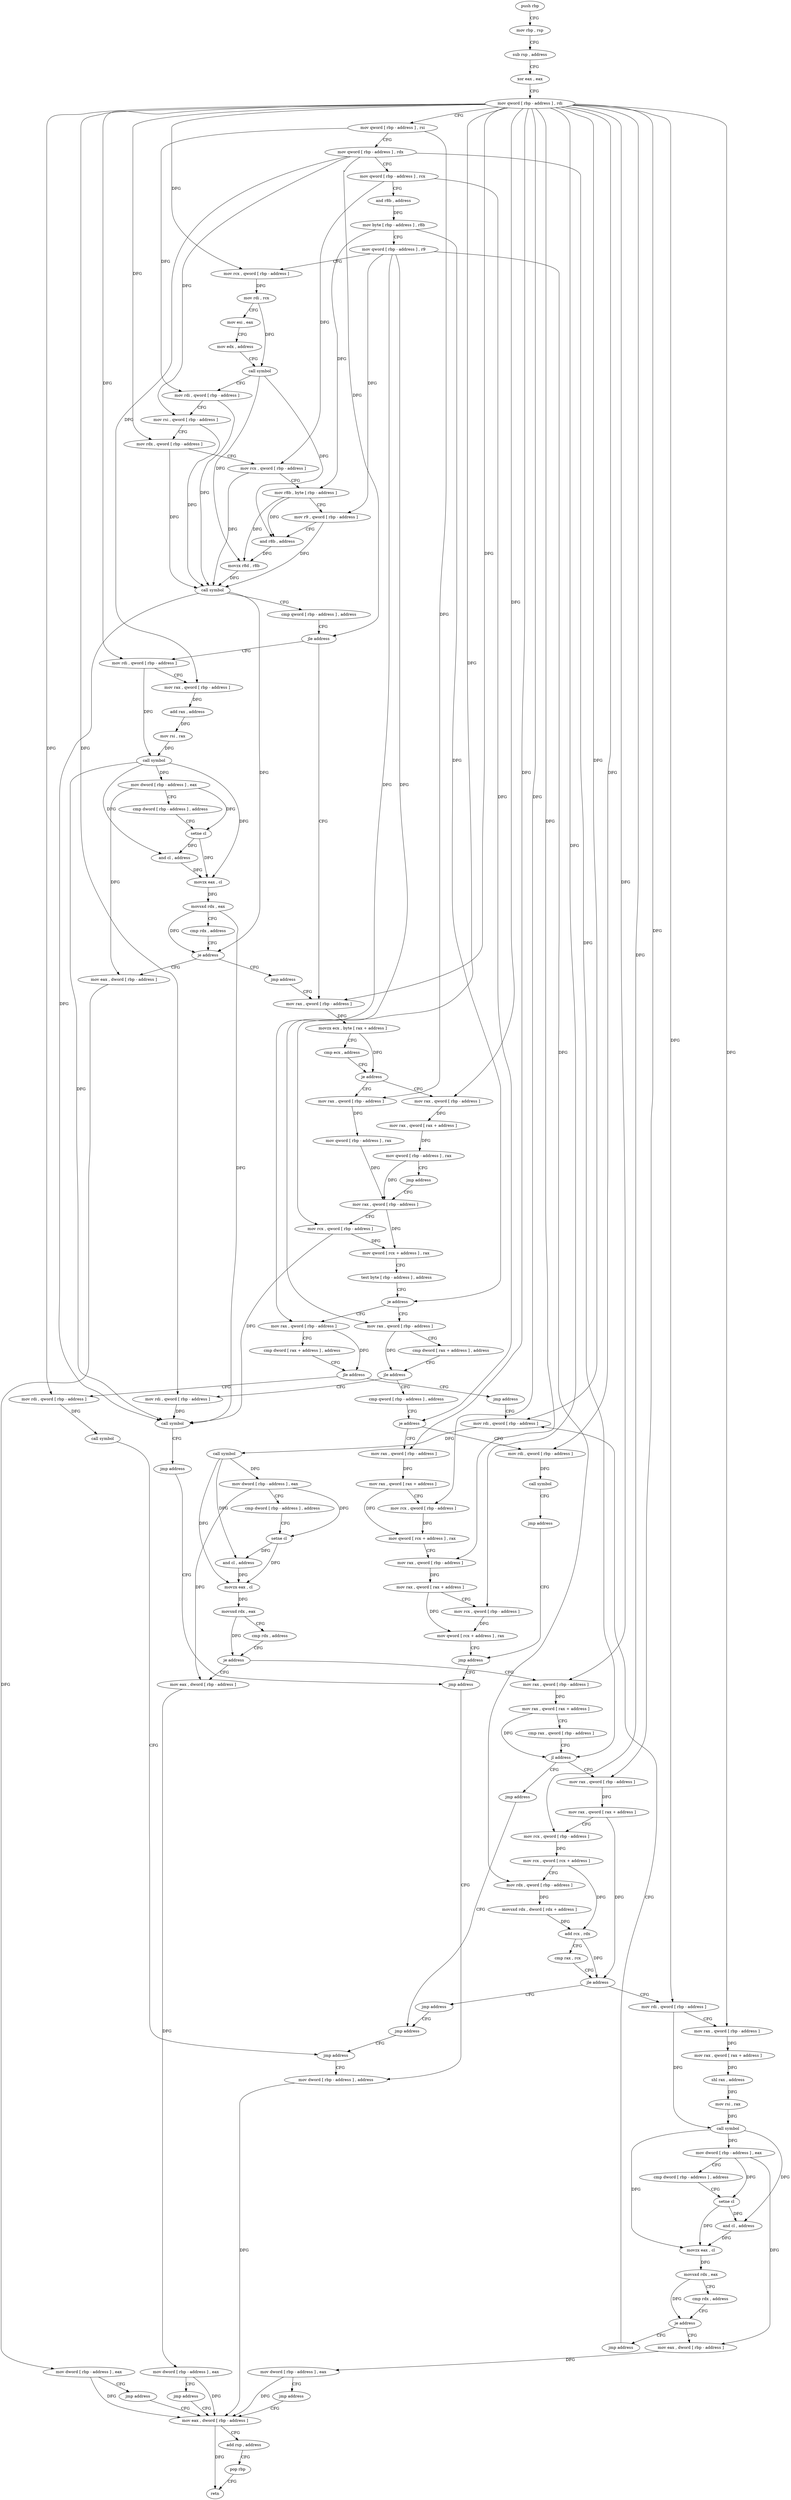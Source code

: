 digraph "func" {
"401408" [label = "push rbp" ]
"401409" [label = "mov rbp , rsp" ]
"401412" [label = "sub rsp , address" ]
"401416" [label = "xor eax , eax" ]
"401418" [label = "mov qword [ rbp - address ] , rdi" ]
"401422" [label = "mov qword [ rbp - address ] , rsi" ]
"401426" [label = "mov qword [ rbp - address ] , rdx" ]
"401430" [label = "mov qword [ rbp - address ] , rcx" ]
"401434" [label = "and r8b , address" ]
"401438" [label = "mov byte [ rbp - address ] , r8b" ]
"401442" [label = "mov qword [ rbp - address ] , r9" ]
"401446" [label = "mov rcx , qword [ rbp - address ]" ]
"401450" [label = "mov rdi , rcx" ]
"401453" [label = "mov esi , eax" ]
"401455" [label = "mov edx , address" ]
"401460" [label = "call symbol" ]
"401465" [label = "mov rdi , qword [ rbp - address ]" ]
"401469" [label = "mov rsi , qword [ rbp - address ]" ]
"401473" [label = "mov rdx , qword [ rbp - address ]" ]
"401477" [label = "mov rcx , qword [ rbp - address ]" ]
"401481" [label = "mov r8b , byte [ rbp - address ]" ]
"401485" [label = "mov r9 , qword [ rbp - address ]" ]
"401489" [label = "and r8b , address" ]
"401493" [label = "movzx r8d , r8b" ]
"401497" [label = "call symbol" ]
"401502" [label = "cmp qword [ rbp - address ] , address" ]
"401507" [label = "jle address" ]
"401580" [label = "mov rax , qword [ rbp - address ]" ]
"401513" [label = "mov rdi , qword [ rbp - address ]" ]
"401584" [label = "movzx ecx , byte [ rax + address ]" ]
"401591" [label = "cmp ecx , address" ]
"401594" [label = "je address" ]
"401617" [label = "mov rax , qword [ rbp - address ]" ]
"401600" [label = "mov rax , qword [ rbp - address ]" ]
"401517" [label = "mov rax , qword [ rbp - address ]" ]
"401521" [label = "add rax , address" ]
"401527" [label = "mov rsi , rax" ]
"401530" [label = "call symbol" ]
"401535" [label = "mov dword [ rbp - address ] , eax" ]
"401538" [label = "cmp dword [ rbp - address ] , address" ]
"401542" [label = "setne cl" ]
"401545" [label = "and cl , address" ]
"401548" [label = "movzx eax , cl" ]
"401551" [label = "movsxd rdx , eax" ]
"401554" [label = "cmp rdx , address" ]
"401558" [label = "je address" ]
"401575" [label = "jmp address" ]
"401564" [label = "mov eax , dword [ rbp - address ]" ]
"401621" [label = "mov qword [ rbp - address ] , rax" ]
"401625" [label = "mov rax , qword [ rbp - address ]" ]
"401604" [label = "mov rax , qword [ rax + address ]" ]
"401608" [label = "mov qword [ rbp - address ] , rax" ]
"401612" [label = "jmp address" ]
"401567" [label = "mov dword [ rbp - address ] , eax" ]
"401570" [label = "jmp address" ]
"401978" [label = "mov eax , dword [ rbp - address ]" ]
"401873" [label = "mov rax , qword [ rbp - address ]" ]
"401877" [label = "cmp dword [ rax + address ] , address" ]
"401884" [label = "jle address" ]
"401904" [label = "cmp qword [ rbp - address ] , address" ]
"401890" [label = "mov rdi , qword [ rbp - address ]" ]
"401647" [label = "mov rax , qword [ rbp - address ]" ]
"401651" [label = "cmp dword [ rax + address ] , address" ]
"401658" [label = "jle address" ]
"401859" [label = "mov rdi , qword [ rbp - address ]" ]
"401664" [label = "jmp address" ]
"401629" [label = "mov rcx , qword [ rbp - address ]" ]
"401633" [label = "mov qword [ rcx + address ] , rax" ]
"401637" [label = "test byte [ rbp - address ] , address" ]
"401641" [label = "je address" ]
"401981" [label = "add rsp , address" ]
"401985" [label = "pop rbp" ]
"401986" [label = "retn" ]
"401909" [label = "je address" ]
"401929" [label = "mov rax , qword [ rbp - address ]" ]
"401915" [label = "mov rdi , qword [ rbp - address ]" ]
"401894" [label = "call symbol" ]
"401899" [label = "jmp address" ]
"401966" [label = "jmp address" ]
"401863" [label = "call symbol" ]
"401868" [label = "jmp address" ]
"401669" [label = "mov rdi , qword [ rbp - address ]" ]
"401933" [label = "mov rax , qword [ rax + address ]" ]
"401937" [label = "mov rcx , qword [ rbp - address ]" ]
"401941" [label = "mov qword [ rcx + address ] , rax" ]
"401945" [label = "mov rax , qword [ rbp - address ]" ]
"401949" [label = "mov rax , qword [ rax + address ]" ]
"401953" [label = "mov rcx , qword [ rbp - address ]" ]
"401957" [label = "mov qword [ rcx + address ] , rax" ]
"401961" [label = "jmp address" ]
"401919" [label = "call symbol" ]
"401924" [label = "jmp address" ]
"401971" [label = "mov dword [ rbp - address ] , address" ]
"401673" [label = "call symbol" ]
"401678" [label = "mov dword [ rbp - address ] , eax" ]
"401681" [label = "cmp dword [ rbp - address ] , address" ]
"401685" [label = "setne cl" ]
"401688" [label = "and cl , address" ]
"401691" [label = "movzx eax , cl" ]
"401694" [label = "movsxd rdx , eax" ]
"401697" [label = "cmp rdx , address" ]
"401701" [label = "je address" ]
"401718" [label = "mov rax , qword [ rbp - address ]" ]
"401707" [label = "mov eax , dword [ rbp - address ]" ]
"401722" [label = "mov rax , qword [ rax + address ]" ]
"401726" [label = "cmp rax , qword [ rbp - address ]" ]
"401730" [label = "jl address" ]
"401741" [label = "mov rax , qword [ rbp - address ]" ]
"401736" [label = "jmp address" ]
"401710" [label = "mov dword [ rbp - address ] , eax" ]
"401713" [label = "jmp address" ]
"401745" [label = "mov rax , qword [ rax + address ]" ]
"401749" [label = "mov rcx , qword [ rbp - address ]" ]
"401753" [label = "mov rcx , qword [ rcx + address ]" ]
"401757" [label = "mov rdx , qword [ rbp - address ]" ]
"401761" [label = "movsxd rdx , dword [ rdx + address ]" ]
"401768" [label = "add rcx , rdx" ]
"401771" [label = "cmp rax , rcx" ]
"401774" [label = "jle address" ]
"401785" [label = "mov rdi , qword [ rbp - address ]" ]
"401780" [label = "jmp address" ]
"401854" [label = "jmp address" ]
"401789" [label = "mov rax , qword [ rbp - address ]" ]
"401793" [label = "mov rax , qword [ rax + address ]" ]
"401797" [label = "shl rax , address" ]
"401801" [label = "mov rsi , rax" ]
"401804" [label = "call symbol" ]
"401809" [label = "mov dword [ rbp - address ] , eax" ]
"401812" [label = "cmp dword [ rbp - address ] , address" ]
"401816" [label = "setne cl" ]
"401819" [label = "and cl , address" ]
"401822" [label = "movzx eax , cl" ]
"401825" [label = "movsxd rdx , eax" ]
"401828" [label = "cmp rdx , address" ]
"401832" [label = "je address" ]
"401849" [label = "jmp address" ]
"401838" [label = "mov eax , dword [ rbp - address ]" ]
"401841" [label = "mov dword [ rbp - address ] , eax" ]
"401844" [label = "jmp address" ]
"401408" -> "401409" [ label = "CFG" ]
"401409" -> "401412" [ label = "CFG" ]
"401412" -> "401416" [ label = "CFG" ]
"401416" -> "401418" [ label = "CFG" ]
"401418" -> "401422" [ label = "CFG" ]
"401418" -> "401446" [ label = "DFG" ]
"401418" -> "401473" [ label = "DFG" ]
"401418" -> "401580" [ label = "DFG" ]
"401418" -> "401513" [ label = "DFG" ]
"401418" -> "401600" [ label = "DFG" ]
"401418" -> "401629" [ label = "DFG" ]
"401418" -> "401890" [ label = "DFG" ]
"401418" -> "401859" [ label = "DFG" ]
"401418" -> "401929" [ label = "DFG" ]
"401418" -> "401937" [ label = "DFG" ]
"401418" -> "401945" [ label = "DFG" ]
"401418" -> "401953" [ label = "DFG" ]
"401418" -> "401915" [ label = "DFG" ]
"401418" -> "401669" [ label = "DFG" ]
"401418" -> "401718" [ label = "DFG" ]
"401418" -> "401741" [ label = "DFG" ]
"401418" -> "401749" [ label = "DFG" ]
"401418" -> "401785" [ label = "DFG" ]
"401418" -> "401789" [ label = "DFG" ]
"401422" -> "401426" [ label = "CFG" ]
"401422" -> "401465" [ label = "DFG" ]
"401422" -> "401617" [ label = "DFG" ]
"401426" -> "401430" [ label = "CFG" ]
"401426" -> "401469" [ label = "DFG" ]
"401426" -> "401507" [ label = "DFG" ]
"401426" -> "401517" [ label = "DFG" ]
"401426" -> "401730" [ label = "DFG" ]
"401430" -> "401434" [ label = "CFG" ]
"401430" -> "401477" [ label = "DFG" ]
"401430" -> "401909" [ label = "DFG" ]
"401434" -> "401438" [ label = "DFG" ]
"401438" -> "401442" [ label = "CFG" ]
"401438" -> "401481" [ label = "DFG" ]
"401438" -> "401641" [ label = "DFG" ]
"401442" -> "401446" [ label = "CFG" ]
"401442" -> "401485" [ label = "DFG" ]
"401442" -> "401873" [ label = "DFG" ]
"401442" -> "401647" [ label = "DFG" ]
"401442" -> "401757" [ label = "DFG" ]
"401446" -> "401450" [ label = "DFG" ]
"401450" -> "401453" [ label = "CFG" ]
"401450" -> "401460" [ label = "DFG" ]
"401453" -> "401455" [ label = "CFG" ]
"401455" -> "401460" [ label = "CFG" ]
"401460" -> "401465" [ label = "CFG" ]
"401460" -> "401489" [ label = "DFG" ]
"401460" -> "401493" [ label = "DFG" ]
"401465" -> "401469" [ label = "CFG" ]
"401465" -> "401497" [ label = "DFG" ]
"401469" -> "401473" [ label = "CFG" ]
"401469" -> "401497" [ label = "DFG" ]
"401473" -> "401477" [ label = "CFG" ]
"401473" -> "401497" [ label = "DFG" ]
"401477" -> "401481" [ label = "CFG" ]
"401477" -> "401497" [ label = "DFG" ]
"401481" -> "401485" [ label = "CFG" ]
"401481" -> "401489" [ label = "DFG" ]
"401481" -> "401493" [ label = "DFG" ]
"401485" -> "401489" [ label = "CFG" ]
"401485" -> "401497" [ label = "DFG" ]
"401489" -> "401493" [ label = "DFG" ]
"401493" -> "401497" [ label = "DFG" ]
"401497" -> "401502" [ label = "CFG" ]
"401497" -> "401558" [ label = "DFG" ]
"401497" -> "401894" [ label = "DFG" ]
"401502" -> "401507" [ label = "CFG" ]
"401507" -> "401580" [ label = "CFG" ]
"401507" -> "401513" [ label = "CFG" ]
"401580" -> "401584" [ label = "DFG" ]
"401513" -> "401517" [ label = "CFG" ]
"401513" -> "401530" [ label = "DFG" ]
"401584" -> "401591" [ label = "CFG" ]
"401584" -> "401594" [ label = "DFG" ]
"401591" -> "401594" [ label = "CFG" ]
"401594" -> "401617" [ label = "CFG" ]
"401594" -> "401600" [ label = "CFG" ]
"401617" -> "401621" [ label = "DFG" ]
"401600" -> "401604" [ label = "DFG" ]
"401517" -> "401521" [ label = "DFG" ]
"401521" -> "401527" [ label = "DFG" ]
"401527" -> "401530" [ label = "DFG" ]
"401530" -> "401535" [ label = "DFG" ]
"401530" -> "401545" [ label = "DFG" ]
"401530" -> "401548" [ label = "DFG" ]
"401530" -> "401894" [ label = "DFG" ]
"401535" -> "401538" [ label = "CFG" ]
"401535" -> "401542" [ label = "DFG" ]
"401535" -> "401564" [ label = "DFG" ]
"401538" -> "401542" [ label = "CFG" ]
"401542" -> "401545" [ label = "DFG" ]
"401542" -> "401548" [ label = "DFG" ]
"401545" -> "401548" [ label = "DFG" ]
"401548" -> "401551" [ label = "DFG" ]
"401551" -> "401554" [ label = "CFG" ]
"401551" -> "401558" [ label = "DFG" ]
"401551" -> "401894" [ label = "DFG" ]
"401554" -> "401558" [ label = "CFG" ]
"401558" -> "401575" [ label = "CFG" ]
"401558" -> "401564" [ label = "CFG" ]
"401575" -> "401580" [ label = "CFG" ]
"401564" -> "401567" [ label = "DFG" ]
"401621" -> "401625" [ label = "DFG" ]
"401625" -> "401629" [ label = "CFG" ]
"401625" -> "401633" [ label = "DFG" ]
"401604" -> "401608" [ label = "DFG" ]
"401608" -> "401612" [ label = "CFG" ]
"401608" -> "401625" [ label = "DFG" ]
"401612" -> "401625" [ label = "CFG" ]
"401567" -> "401570" [ label = "CFG" ]
"401567" -> "401978" [ label = "DFG" ]
"401570" -> "401978" [ label = "CFG" ]
"401978" -> "401981" [ label = "CFG" ]
"401978" -> "401986" [ label = "DFG" ]
"401873" -> "401877" [ label = "CFG" ]
"401873" -> "401884" [ label = "DFG" ]
"401877" -> "401884" [ label = "CFG" ]
"401884" -> "401904" [ label = "CFG" ]
"401884" -> "401890" [ label = "CFG" ]
"401904" -> "401909" [ label = "CFG" ]
"401890" -> "401894" [ label = "DFG" ]
"401647" -> "401651" [ label = "CFG" ]
"401647" -> "401658" [ label = "DFG" ]
"401651" -> "401658" [ label = "CFG" ]
"401658" -> "401859" [ label = "CFG" ]
"401658" -> "401664" [ label = "CFG" ]
"401859" -> "401863" [ label = "DFG" ]
"401664" -> "401669" [ label = "CFG" ]
"401629" -> "401633" [ label = "DFG" ]
"401629" -> "401894" [ label = "DFG" ]
"401633" -> "401637" [ label = "CFG" ]
"401637" -> "401641" [ label = "CFG" ]
"401641" -> "401873" [ label = "CFG" ]
"401641" -> "401647" [ label = "CFG" ]
"401981" -> "401985" [ label = "CFG" ]
"401985" -> "401986" [ label = "CFG" ]
"401909" -> "401929" [ label = "CFG" ]
"401909" -> "401915" [ label = "CFG" ]
"401929" -> "401933" [ label = "DFG" ]
"401915" -> "401919" [ label = "DFG" ]
"401894" -> "401899" [ label = "CFG" ]
"401899" -> "401966" [ label = "CFG" ]
"401966" -> "401971" [ label = "CFG" ]
"401863" -> "401868" [ label = "CFG" ]
"401868" -> "401971" [ label = "CFG" ]
"401669" -> "401673" [ label = "DFG" ]
"401933" -> "401937" [ label = "CFG" ]
"401933" -> "401941" [ label = "DFG" ]
"401937" -> "401941" [ label = "DFG" ]
"401941" -> "401945" [ label = "CFG" ]
"401945" -> "401949" [ label = "DFG" ]
"401949" -> "401953" [ label = "CFG" ]
"401949" -> "401957" [ label = "DFG" ]
"401953" -> "401957" [ label = "DFG" ]
"401957" -> "401961" [ label = "CFG" ]
"401961" -> "401966" [ label = "CFG" ]
"401919" -> "401924" [ label = "CFG" ]
"401924" -> "401961" [ label = "CFG" ]
"401971" -> "401978" [ label = "DFG" ]
"401673" -> "401678" [ label = "DFG" ]
"401673" -> "401688" [ label = "DFG" ]
"401673" -> "401691" [ label = "DFG" ]
"401678" -> "401681" [ label = "CFG" ]
"401678" -> "401685" [ label = "DFG" ]
"401678" -> "401707" [ label = "DFG" ]
"401681" -> "401685" [ label = "CFG" ]
"401685" -> "401688" [ label = "DFG" ]
"401685" -> "401691" [ label = "DFG" ]
"401688" -> "401691" [ label = "DFG" ]
"401691" -> "401694" [ label = "DFG" ]
"401694" -> "401697" [ label = "CFG" ]
"401694" -> "401701" [ label = "DFG" ]
"401697" -> "401701" [ label = "CFG" ]
"401701" -> "401718" [ label = "CFG" ]
"401701" -> "401707" [ label = "CFG" ]
"401718" -> "401722" [ label = "DFG" ]
"401707" -> "401710" [ label = "DFG" ]
"401722" -> "401726" [ label = "CFG" ]
"401722" -> "401730" [ label = "DFG" ]
"401726" -> "401730" [ label = "CFG" ]
"401730" -> "401741" [ label = "CFG" ]
"401730" -> "401736" [ label = "CFG" ]
"401741" -> "401745" [ label = "DFG" ]
"401736" -> "401854" [ label = "CFG" ]
"401710" -> "401713" [ label = "CFG" ]
"401710" -> "401978" [ label = "DFG" ]
"401713" -> "401978" [ label = "CFG" ]
"401745" -> "401749" [ label = "CFG" ]
"401745" -> "401774" [ label = "DFG" ]
"401749" -> "401753" [ label = "DFG" ]
"401753" -> "401757" [ label = "CFG" ]
"401753" -> "401768" [ label = "DFG" ]
"401757" -> "401761" [ label = "DFG" ]
"401761" -> "401768" [ label = "DFG" ]
"401768" -> "401771" [ label = "CFG" ]
"401768" -> "401774" [ label = "DFG" ]
"401771" -> "401774" [ label = "CFG" ]
"401774" -> "401785" [ label = "CFG" ]
"401774" -> "401780" [ label = "CFG" ]
"401785" -> "401789" [ label = "CFG" ]
"401785" -> "401804" [ label = "DFG" ]
"401780" -> "401854" [ label = "CFG" ]
"401854" -> "401868" [ label = "CFG" ]
"401789" -> "401793" [ label = "DFG" ]
"401793" -> "401797" [ label = "DFG" ]
"401797" -> "401801" [ label = "DFG" ]
"401801" -> "401804" [ label = "DFG" ]
"401804" -> "401809" [ label = "DFG" ]
"401804" -> "401819" [ label = "DFG" ]
"401804" -> "401822" [ label = "DFG" ]
"401809" -> "401812" [ label = "CFG" ]
"401809" -> "401816" [ label = "DFG" ]
"401809" -> "401838" [ label = "DFG" ]
"401812" -> "401816" [ label = "CFG" ]
"401816" -> "401819" [ label = "DFG" ]
"401816" -> "401822" [ label = "DFG" ]
"401819" -> "401822" [ label = "DFG" ]
"401822" -> "401825" [ label = "DFG" ]
"401825" -> "401828" [ label = "CFG" ]
"401825" -> "401832" [ label = "DFG" ]
"401828" -> "401832" [ label = "CFG" ]
"401832" -> "401849" [ label = "CFG" ]
"401832" -> "401838" [ label = "CFG" ]
"401849" -> "401669" [ label = "CFG" ]
"401838" -> "401841" [ label = "DFG" ]
"401841" -> "401844" [ label = "CFG" ]
"401841" -> "401978" [ label = "DFG" ]
"401844" -> "401978" [ label = "CFG" ]
}
